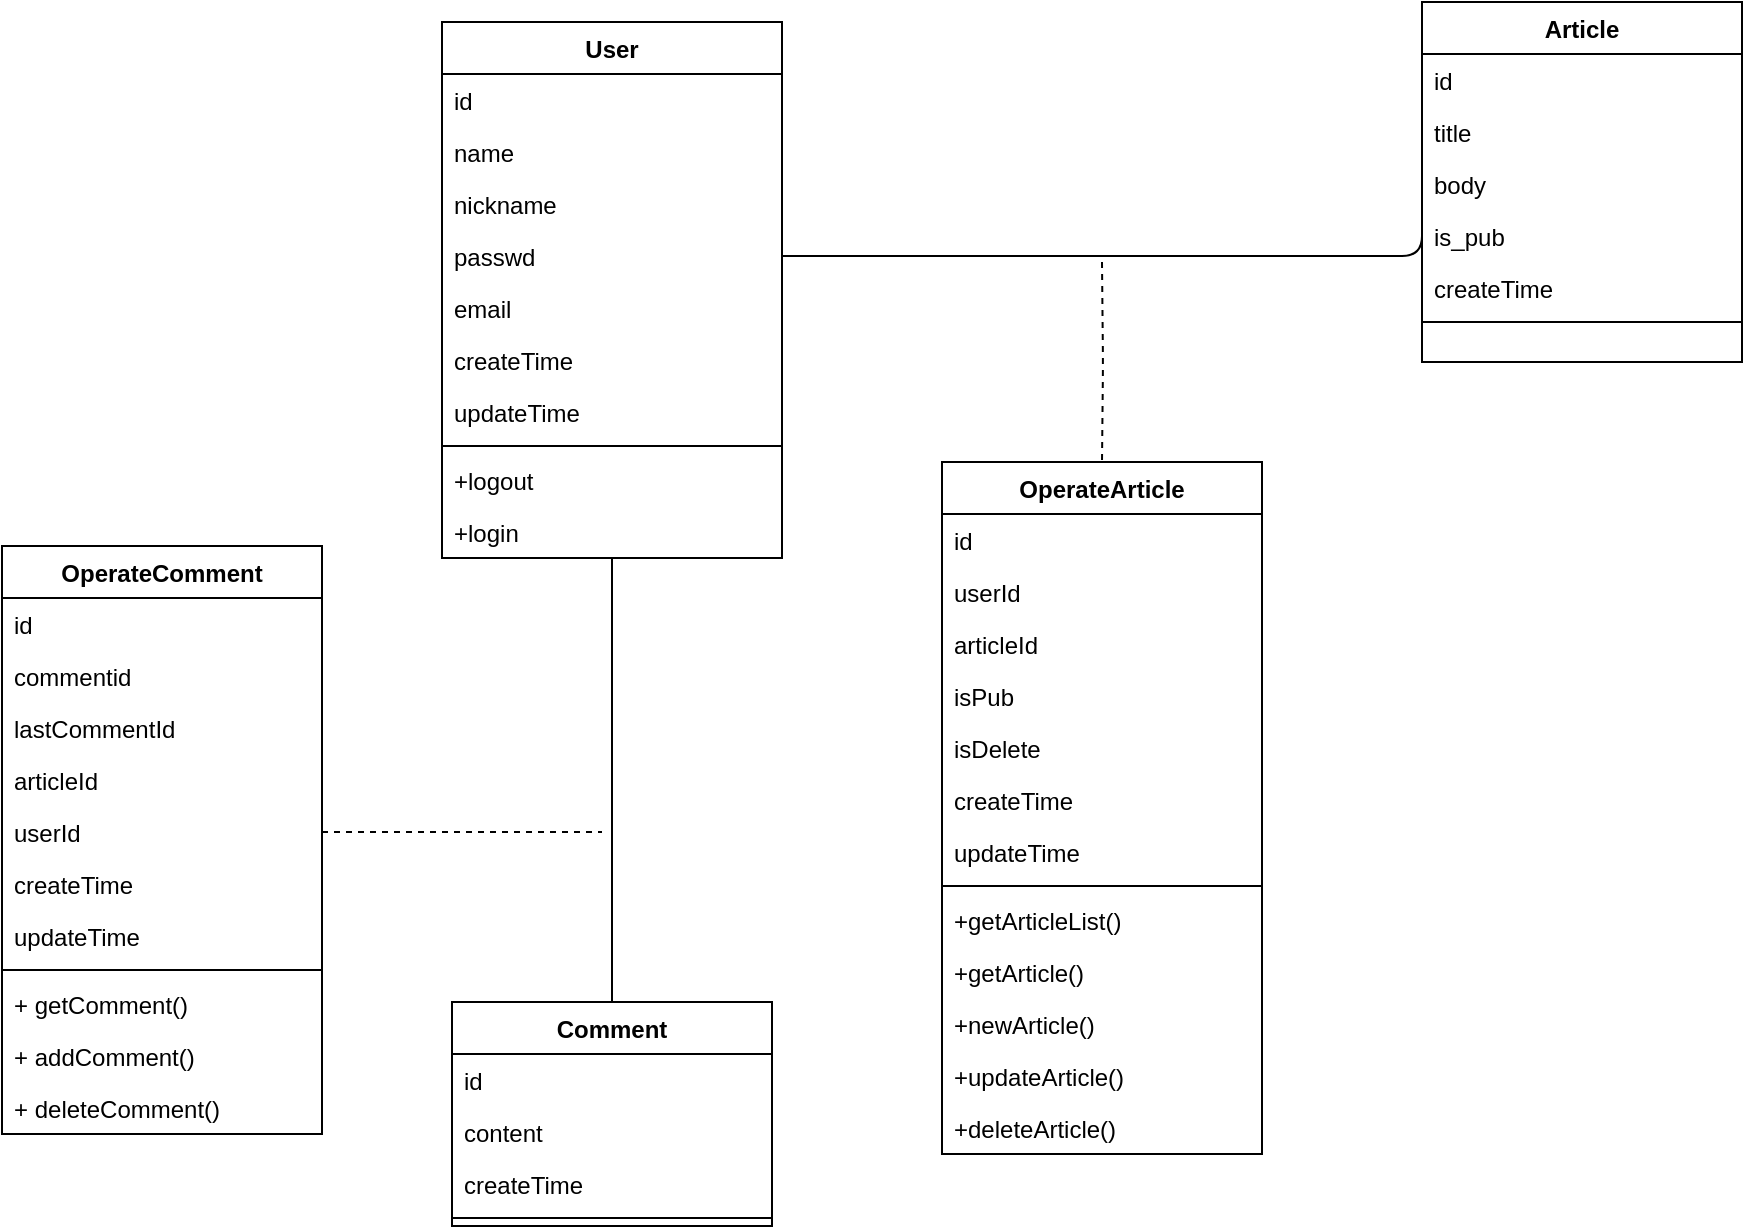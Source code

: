 <mxfile version="13.10.8" type="github">
  <diagram id="C5RBs43oDa-KdzZeNtuy" name="Page-1">
    <mxGraphModel dx="1168" dy="698" grid="1" gridSize="10" guides="1" tooltips="1" connect="1" arrows="1" fold="1" page="1" pageScale="1" pageWidth="3300" pageHeight="4681" math="0" shadow="0">
      <root>
        <mxCell id="WIyWlLk6GJQsqaUBKTNV-0" />
        <mxCell id="WIyWlLk6GJQsqaUBKTNV-1" parent="WIyWlLk6GJQsqaUBKTNV-0" />
        <mxCell id="zkfFHV4jXpPFQw0GAbJ--17" value="Article" style="swimlane;fontStyle=1;align=center;verticalAlign=top;childLayout=stackLayout;horizontal=1;startSize=26;horizontalStack=0;resizeParent=1;resizeLast=0;collapsible=1;marginBottom=0;rounded=0;shadow=0;strokeWidth=1;" parent="WIyWlLk6GJQsqaUBKTNV-1" vertex="1">
          <mxGeometry x="1120" y="30" width="160" height="180" as="geometry">
            <mxRectangle x="550" y="140" width="160" height="26" as="alternateBounds" />
          </mxGeometry>
        </mxCell>
        <mxCell id="zkfFHV4jXpPFQw0GAbJ--18" value="id" style="text;align=left;verticalAlign=top;spacingLeft=4;spacingRight=4;overflow=hidden;rotatable=0;points=[[0,0.5],[1,0.5]];portConstraint=eastwest;" parent="zkfFHV4jXpPFQw0GAbJ--17" vertex="1">
          <mxGeometry y="26" width="160" height="26" as="geometry" />
        </mxCell>
        <mxCell id="zkfFHV4jXpPFQw0GAbJ--22" value="title" style="text;align=left;verticalAlign=top;spacingLeft=4;spacingRight=4;overflow=hidden;rotatable=0;points=[[0,0.5],[1,0.5]];portConstraint=eastwest;rounded=0;shadow=0;html=0;" parent="zkfFHV4jXpPFQw0GAbJ--17" vertex="1">
          <mxGeometry y="52" width="160" height="26" as="geometry" />
        </mxCell>
        <mxCell id="BgD-J9IDnOGc_BUYGDX--12" value="body" style="text;align=left;verticalAlign=top;spacingLeft=4;spacingRight=4;overflow=hidden;rotatable=0;points=[[0,0.5],[1,0.5]];portConstraint=eastwest;rounded=0;shadow=0;html=0;" vertex="1" parent="zkfFHV4jXpPFQw0GAbJ--17">
          <mxGeometry y="78" width="160" height="26" as="geometry" />
        </mxCell>
        <mxCell id="BgD-J9IDnOGc_BUYGDX--13" value="is_pub" style="text;align=left;verticalAlign=top;spacingLeft=4;spacingRight=4;overflow=hidden;rotatable=0;points=[[0,0.5],[1,0.5]];portConstraint=eastwest;rounded=0;shadow=0;html=0;" vertex="1" parent="zkfFHV4jXpPFQw0GAbJ--17">
          <mxGeometry y="104" width="160" height="26" as="geometry" />
        </mxCell>
        <mxCell id="BgD-J9IDnOGc_BUYGDX--93" value="createTime" style="text;align=left;verticalAlign=top;spacingLeft=4;spacingRight=4;overflow=hidden;rotatable=0;points=[[0,0.5],[1,0.5]];portConstraint=eastwest;rounded=0;shadow=0;html=0;" vertex="1" parent="zkfFHV4jXpPFQw0GAbJ--17">
          <mxGeometry y="130" width="160" height="26" as="geometry" />
        </mxCell>
        <mxCell id="zkfFHV4jXpPFQw0GAbJ--23" value="" style="line;html=1;strokeWidth=1;align=left;verticalAlign=middle;spacingTop=-1;spacingLeft=3;spacingRight=3;rotatable=0;labelPosition=right;points=[];portConstraint=eastwest;" parent="zkfFHV4jXpPFQw0GAbJ--17" vertex="1">
          <mxGeometry y="156" width="160" height="8" as="geometry" />
        </mxCell>
        <mxCell id="zkfFHV4jXpPFQw0GAbJ--0" value="User" style="swimlane;fontStyle=1;align=center;verticalAlign=top;childLayout=stackLayout;horizontal=1;startSize=26;horizontalStack=0;resizeParent=1;resizeLast=0;collapsible=1;marginBottom=0;rounded=0;shadow=0;strokeWidth=1;" parent="WIyWlLk6GJQsqaUBKTNV-1" vertex="1">
          <mxGeometry x="630" y="40" width="170" height="268" as="geometry">
            <mxRectangle x="230" y="140" width="160" height="26" as="alternateBounds" />
          </mxGeometry>
        </mxCell>
        <mxCell id="zkfFHV4jXpPFQw0GAbJ--1" value="id" style="text;align=left;verticalAlign=top;spacingLeft=4;spacingRight=4;overflow=hidden;rotatable=0;points=[[0,0.5],[1,0.5]];portConstraint=eastwest;" parent="zkfFHV4jXpPFQw0GAbJ--0" vertex="1">
          <mxGeometry y="26" width="170" height="26" as="geometry" />
        </mxCell>
        <mxCell id="BgD-J9IDnOGc_BUYGDX--3" value="name" style="text;align=left;verticalAlign=top;spacingLeft=4;spacingRight=4;overflow=hidden;rotatable=0;points=[[0,0.5],[1,0.5]];portConstraint=eastwest;" vertex="1" parent="zkfFHV4jXpPFQw0GAbJ--0">
          <mxGeometry y="52" width="170" height="26" as="geometry" />
        </mxCell>
        <mxCell id="zkfFHV4jXpPFQw0GAbJ--2" value="nickname" style="text;align=left;verticalAlign=top;spacingLeft=4;spacingRight=4;overflow=hidden;rotatable=0;points=[[0,0.5],[1,0.5]];portConstraint=eastwest;rounded=0;shadow=0;html=0;" parent="zkfFHV4jXpPFQw0GAbJ--0" vertex="1">
          <mxGeometry y="78" width="170" height="26" as="geometry" />
        </mxCell>
        <mxCell id="BgD-J9IDnOGc_BUYGDX--4" value="passwd" style="text;align=left;verticalAlign=top;spacingLeft=4;spacingRight=4;overflow=hidden;rotatable=0;points=[[0,0.5],[1,0.5]];portConstraint=eastwest;rounded=0;shadow=0;html=0;" vertex="1" parent="zkfFHV4jXpPFQw0GAbJ--0">
          <mxGeometry y="104" width="170" height="26" as="geometry" />
        </mxCell>
        <mxCell id="zkfFHV4jXpPFQw0GAbJ--3" value="email" style="text;align=left;verticalAlign=top;spacingLeft=4;spacingRight=4;overflow=hidden;rotatable=0;points=[[0,0.5],[1,0.5]];portConstraint=eastwest;rounded=0;shadow=0;html=0;" parent="zkfFHV4jXpPFQw0GAbJ--0" vertex="1">
          <mxGeometry y="130" width="170" height="26" as="geometry" />
        </mxCell>
        <mxCell id="BgD-J9IDnOGc_BUYGDX--0" value="createTime" style="text;align=left;verticalAlign=top;spacingLeft=4;spacingRight=4;overflow=hidden;rotatable=0;points=[[0,0.5],[1,0.5]];portConstraint=eastwest;rounded=0;shadow=0;html=0;" vertex="1" parent="zkfFHV4jXpPFQw0GAbJ--0">
          <mxGeometry y="156" width="170" height="26" as="geometry" />
        </mxCell>
        <mxCell id="BgD-J9IDnOGc_BUYGDX--96" value="updateTime" style="text;align=left;verticalAlign=top;spacingLeft=4;spacingRight=4;overflow=hidden;rotatable=0;points=[[0,0.5],[1,0.5]];portConstraint=eastwest;rounded=0;shadow=0;html=0;" vertex="1" parent="zkfFHV4jXpPFQw0GAbJ--0">
          <mxGeometry y="182" width="170" height="26" as="geometry" />
        </mxCell>
        <mxCell id="zkfFHV4jXpPFQw0GAbJ--4" value="" style="line;html=1;strokeWidth=1;align=left;verticalAlign=middle;spacingTop=-1;spacingLeft=3;spacingRight=3;rotatable=0;labelPosition=right;points=[];portConstraint=eastwest;" parent="zkfFHV4jXpPFQw0GAbJ--0" vertex="1">
          <mxGeometry y="208" width="170" height="8" as="geometry" />
        </mxCell>
        <mxCell id="zkfFHV4jXpPFQw0GAbJ--5" value="+logout" style="text;align=left;verticalAlign=top;spacingLeft=4;spacingRight=4;overflow=hidden;rotatable=0;points=[[0,0.5],[1,0.5]];portConstraint=eastwest;" parent="zkfFHV4jXpPFQw0GAbJ--0" vertex="1">
          <mxGeometry y="216" width="170" height="26" as="geometry" />
        </mxCell>
        <mxCell id="BgD-J9IDnOGc_BUYGDX--2" value="+login" style="text;align=left;verticalAlign=top;spacingLeft=4;spacingRight=4;overflow=hidden;rotatable=0;points=[[0,0.5],[1,0.5]];portConstraint=eastwest;" vertex="1" parent="zkfFHV4jXpPFQw0GAbJ--0">
          <mxGeometry y="242" width="170" height="26" as="geometry" />
        </mxCell>
        <mxCell id="BgD-J9IDnOGc_BUYGDX--18" value="" style="endArrow=none;html=1;edgeStyle=orthogonalEdgeStyle;exitX=1;exitY=0.5;exitDx=0;exitDy=0;entryX=0;entryY=0.808;entryDx=0;entryDy=0;entryPerimeter=0;" edge="1" parent="WIyWlLk6GJQsqaUBKTNV-1" source="BgD-J9IDnOGc_BUYGDX--4" target="BgD-J9IDnOGc_BUYGDX--12">
          <mxGeometry relative="1" as="geometry">
            <mxPoint x="820" y="220.5" as="sourcePoint" />
            <mxPoint x="980" y="220.5" as="targetPoint" />
            <Array as="points">
              <mxPoint x="1120" y="157" />
            </Array>
          </mxGeometry>
        </mxCell>
        <mxCell id="BgD-J9IDnOGc_BUYGDX--41" value="" style="endArrow=none;html=1;edgeStyle=orthogonalEdgeStyle;dashed=1;entryX=0.5;entryY=0;entryDx=0;entryDy=0;" edge="1" parent="WIyWlLk6GJQsqaUBKTNV-1" target="BgD-J9IDnOGc_BUYGDX--48">
          <mxGeometry relative="1" as="geometry">
            <mxPoint x="960" y="160" as="sourcePoint" />
            <mxPoint x="970" y="400" as="targetPoint" />
          </mxGeometry>
        </mxCell>
        <mxCell id="BgD-J9IDnOGc_BUYGDX--48" value="OperateArticle" style="swimlane;fontStyle=1;align=center;verticalAlign=top;childLayout=stackLayout;horizontal=1;startSize=26;horizontalStack=0;resizeParent=1;resizeParentMax=0;resizeLast=0;collapsible=1;marginBottom=0;" vertex="1" parent="WIyWlLk6GJQsqaUBKTNV-1">
          <mxGeometry x="880" y="260" width="160" height="346" as="geometry" />
        </mxCell>
        <mxCell id="BgD-J9IDnOGc_BUYGDX--57" value="id" style="text;strokeColor=none;fillColor=none;align=left;verticalAlign=top;spacingLeft=4;spacingRight=4;overflow=hidden;rotatable=0;points=[[0,0.5],[1,0.5]];portConstraint=eastwest;" vertex="1" parent="BgD-J9IDnOGc_BUYGDX--48">
          <mxGeometry y="26" width="160" height="26" as="geometry" />
        </mxCell>
        <mxCell id="BgD-J9IDnOGc_BUYGDX--91" value="userId" style="text;strokeColor=none;fillColor=none;align=left;verticalAlign=top;spacingLeft=4;spacingRight=4;overflow=hidden;rotatable=0;points=[[0,0.5],[1,0.5]];portConstraint=eastwest;" vertex="1" parent="BgD-J9IDnOGc_BUYGDX--48">
          <mxGeometry y="52" width="160" height="26" as="geometry" />
        </mxCell>
        <mxCell id="BgD-J9IDnOGc_BUYGDX--92" value="articleId" style="text;strokeColor=none;fillColor=none;align=left;verticalAlign=top;spacingLeft=4;spacingRight=4;overflow=hidden;rotatable=0;points=[[0,0.5],[1,0.5]];portConstraint=eastwest;" vertex="1" parent="BgD-J9IDnOGc_BUYGDX--48">
          <mxGeometry y="78" width="160" height="26" as="geometry" />
        </mxCell>
        <mxCell id="BgD-J9IDnOGc_BUYGDX--87" value="isPub" style="text;strokeColor=none;fillColor=none;align=left;verticalAlign=top;spacingLeft=4;spacingRight=4;overflow=hidden;rotatable=0;points=[[0,0.5],[1,0.5]];portConstraint=eastwest;" vertex="1" parent="BgD-J9IDnOGc_BUYGDX--48">
          <mxGeometry y="104" width="160" height="26" as="geometry" />
        </mxCell>
        <mxCell id="BgD-J9IDnOGc_BUYGDX--90" value="isDelete" style="text;strokeColor=none;fillColor=none;align=left;verticalAlign=top;spacingLeft=4;spacingRight=4;overflow=hidden;rotatable=0;points=[[0,0.5],[1,0.5]];portConstraint=eastwest;" vertex="1" parent="BgD-J9IDnOGc_BUYGDX--48">
          <mxGeometry y="130" width="160" height="26" as="geometry" />
        </mxCell>
        <mxCell id="BgD-J9IDnOGc_BUYGDX--88" value="createTime" style="text;strokeColor=none;fillColor=none;align=left;verticalAlign=top;spacingLeft=4;spacingRight=4;overflow=hidden;rotatable=0;points=[[0,0.5],[1,0.5]];portConstraint=eastwest;" vertex="1" parent="BgD-J9IDnOGc_BUYGDX--48">
          <mxGeometry y="156" width="160" height="26" as="geometry" />
        </mxCell>
        <mxCell id="BgD-J9IDnOGc_BUYGDX--89" value="updateTime" style="text;strokeColor=none;fillColor=none;align=left;verticalAlign=top;spacingLeft=4;spacingRight=4;overflow=hidden;rotatable=0;points=[[0,0.5],[1,0.5]];portConstraint=eastwest;" vertex="1" parent="BgD-J9IDnOGc_BUYGDX--48">
          <mxGeometry y="182" width="160" height="26" as="geometry" />
        </mxCell>
        <mxCell id="BgD-J9IDnOGc_BUYGDX--50" value="" style="line;strokeWidth=1;fillColor=none;align=left;verticalAlign=middle;spacingTop=-1;spacingLeft=3;spacingRight=3;rotatable=0;labelPosition=right;points=[];portConstraint=eastwest;" vertex="1" parent="BgD-J9IDnOGc_BUYGDX--48">
          <mxGeometry y="208" width="160" height="8" as="geometry" />
        </mxCell>
        <mxCell id="BgD-J9IDnOGc_BUYGDX--51" value="+getArticleList()" style="text;strokeColor=none;fillColor=none;align=left;verticalAlign=top;spacingLeft=4;spacingRight=4;overflow=hidden;rotatable=0;points=[[0,0.5],[1,0.5]];portConstraint=eastwest;" vertex="1" parent="BgD-J9IDnOGc_BUYGDX--48">
          <mxGeometry y="216" width="160" height="26" as="geometry" />
        </mxCell>
        <mxCell id="BgD-J9IDnOGc_BUYGDX--53" value="+getArticle()" style="text;strokeColor=none;fillColor=none;align=left;verticalAlign=top;spacingLeft=4;spacingRight=4;overflow=hidden;rotatable=0;points=[[0,0.5],[1,0.5]];portConstraint=eastwest;" vertex="1" parent="BgD-J9IDnOGc_BUYGDX--48">
          <mxGeometry y="242" width="160" height="26" as="geometry" />
        </mxCell>
        <mxCell id="BgD-J9IDnOGc_BUYGDX--54" value="+newArticle()" style="text;strokeColor=none;fillColor=none;align=left;verticalAlign=top;spacingLeft=4;spacingRight=4;overflow=hidden;rotatable=0;points=[[0,0.5],[1,0.5]];portConstraint=eastwest;" vertex="1" parent="BgD-J9IDnOGc_BUYGDX--48">
          <mxGeometry y="268" width="160" height="26" as="geometry" />
        </mxCell>
        <mxCell id="BgD-J9IDnOGc_BUYGDX--55" value="+updateArticle()" style="text;strokeColor=none;fillColor=none;align=left;verticalAlign=top;spacingLeft=4;spacingRight=4;overflow=hidden;rotatable=0;points=[[0,0.5],[1,0.5]];portConstraint=eastwest;" vertex="1" parent="BgD-J9IDnOGc_BUYGDX--48">
          <mxGeometry y="294" width="160" height="26" as="geometry" />
        </mxCell>
        <mxCell id="BgD-J9IDnOGc_BUYGDX--56" value="+deleteArticle()" style="text;strokeColor=none;fillColor=none;align=left;verticalAlign=top;spacingLeft=4;spacingRight=4;overflow=hidden;rotatable=0;points=[[0,0.5],[1,0.5]];portConstraint=eastwest;" vertex="1" parent="BgD-J9IDnOGc_BUYGDX--48">
          <mxGeometry y="320" width="160" height="26" as="geometry" />
        </mxCell>
        <mxCell id="BgD-J9IDnOGc_BUYGDX--60" value="Comment" style="swimlane;fontStyle=1;align=center;verticalAlign=top;childLayout=stackLayout;horizontal=1;startSize=26;horizontalStack=0;resizeParent=1;resizeParentMax=0;resizeLast=0;collapsible=1;marginBottom=0;" vertex="1" parent="WIyWlLk6GJQsqaUBKTNV-1">
          <mxGeometry x="635" y="530" width="160" height="112" as="geometry" />
        </mxCell>
        <mxCell id="BgD-J9IDnOGc_BUYGDX--61" value="id" style="text;strokeColor=none;fillColor=none;align=left;verticalAlign=top;spacingLeft=4;spacingRight=4;overflow=hidden;rotatable=0;points=[[0,0.5],[1,0.5]];portConstraint=eastwest;" vertex="1" parent="BgD-J9IDnOGc_BUYGDX--60">
          <mxGeometry y="26" width="160" height="26" as="geometry" />
        </mxCell>
        <mxCell id="BgD-J9IDnOGc_BUYGDX--71" value="content" style="text;strokeColor=none;fillColor=none;align=left;verticalAlign=top;spacingLeft=4;spacingRight=4;overflow=hidden;rotatable=0;points=[[0,0.5],[1,0.5]];portConstraint=eastwest;" vertex="1" parent="BgD-J9IDnOGc_BUYGDX--60">
          <mxGeometry y="52" width="160" height="26" as="geometry" />
        </mxCell>
        <mxCell id="BgD-J9IDnOGc_BUYGDX--70" value="createTime" style="text;strokeColor=none;fillColor=none;align=left;verticalAlign=top;spacingLeft=4;spacingRight=4;overflow=hidden;rotatable=0;points=[[0,0.5],[1,0.5]];portConstraint=eastwest;" vertex="1" parent="BgD-J9IDnOGc_BUYGDX--60">
          <mxGeometry y="78" width="160" height="26" as="geometry" />
        </mxCell>
        <mxCell id="BgD-J9IDnOGc_BUYGDX--62" value="" style="line;strokeWidth=1;fillColor=none;align=left;verticalAlign=middle;spacingTop=-1;spacingLeft=3;spacingRight=3;rotatable=0;labelPosition=right;points=[];portConstraint=eastwest;" vertex="1" parent="BgD-J9IDnOGc_BUYGDX--60">
          <mxGeometry y="104" width="160" height="8" as="geometry" />
        </mxCell>
        <mxCell id="BgD-J9IDnOGc_BUYGDX--72" value="" style="endArrow=none;html=1;edgeStyle=orthogonalEdgeStyle;entryX=0.5;entryY=0;entryDx=0;entryDy=0;exitX=0.5;exitY=1;exitDx=0;exitDy=0;" edge="1" parent="WIyWlLk6GJQsqaUBKTNV-1" source="zkfFHV4jXpPFQw0GAbJ--0" target="BgD-J9IDnOGc_BUYGDX--60">
          <mxGeometry relative="1" as="geometry">
            <mxPoint x="560" y="350" as="sourcePoint" />
            <mxPoint x="1130" y="221.008" as="targetPoint" />
            <Array as="points">
              <mxPoint x="715" y="410" />
              <mxPoint x="715" y="410" />
            </Array>
          </mxGeometry>
        </mxCell>
        <mxCell id="BgD-J9IDnOGc_BUYGDX--76" value="OperateComment" style="swimlane;fontStyle=1;align=center;verticalAlign=top;childLayout=stackLayout;horizontal=1;startSize=26;horizontalStack=0;resizeParent=1;resizeParentMax=0;resizeLast=0;collapsible=1;marginBottom=0;" vertex="1" parent="WIyWlLk6GJQsqaUBKTNV-1">
          <mxGeometry x="410" y="302" width="160" height="294" as="geometry" />
        </mxCell>
        <mxCell id="BgD-J9IDnOGc_BUYGDX--77" value="id" style="text;strokeColor=none;fillColor=none;align=left;verticalAlign=top;spacingLeft=4;spacingRight=4;overflow=hidden;rotatable=0;points=[[0,0.5],[1,0.5]];portConstraint=eastwest;" vertex="1" parent="BgD-J9IDnOGc_BUYGDX--76">
          <mxGeometry y="26" width="160" height="26" as="geometry" />
        </mxCell>
        <mxCell id="BgD-J9IDnOGc_BUYGDX--78" value="commentid" style="text;strokeColor=none;fillColor=none;align=left;verticalAlign=top;spacingLeft=4;spacingRight=4;overflow=hidden;rotatable=0;points=[[0,0.5],[1,0.5]];portConstraint=eastwest;" vertex="1" parent="BgD-J9IDnOGc_BUYGDX--76">
          <mxGeometry y="52" width="160" height="26" as="geometry" />
        </mxCell>
        <mxCell id="BgD-J9IDnOGc_BUYGDX--94" value="lastCommentId" style="text;strokeColor=none;fillColor=none;align=left;verticalAlign=top;spacingLeft=4;spacingRight=4;overflow=hidden;rotatable=0;points=[[0,0.5],[1,0.5]];portConstraint=eastwest;" vertex="1" parent="BgD-J9IDnOGc_BUYGDX--76">
          <mxGeometry y="78" width="160" height="26" as="geometry" />
        </mxCell>
        <mxCell id="BgD-J9IDnOGc_BUYGDX--95" value="articleId" style="text;strokeColor=none;fillColor=none;align=left;verticalAlign=top;spacingLeft=4;spacingRight=4;overflow=hidden;rotatable=0;points=[[0,0.5],[1,0.5]];portConstraint=eastwest;" vertex="1" parent="BgD-J9IDnOGc_BUYGDX--76">
          <mxGeometry y="104" width="160" height="26" as="geometry" />
        </mxCell>
        <mxCell id="BgD-J9IDnOGc_BUYGDX--79" value="userId" style="text;strokeColor=none;fillColor=none;align=left;verticalAlign=top;spacingLeft=4;spacingRight=4;overflow=hidden;rotatable=0;points=[[0,0.5],[1,0.5]];portConstraint=eastwest;" vertex="1" parent="BgD-J9IDnOGc_BUYGDX--76">
          <mxGeometry y="130" width="160" height="26" as="geometry" />
        </mxCell>
        <mxCell id="BgD-J9IDnOGc_BUYGDX--80" value="createTime" style="text;strokeColor=none;fillColor=none;align=left;verticalAlign=top;spacingLeft=4;spacingRight=4;overflow=hidden;rotatable=0;points=[[0,0.5],[1,0.5]];portConstraint=eastwest;" vertex="1" parent="BgD-J9IDnOGc_BUYGDX--76">
          <mxGeometry y="156" width="160" height="26" as="geometry" />
        </mxCell>
        <mxCell id="BgD-J9IDnOGc_BUYGDX--81" value="updateTime" style="text;strokeColor=none;fillColor=none;align=left;verticalAlign=top;spacingLeft=4;spacingRight=4;overflow=hidden;rotatable=0;points=[[0,0.5],[1,0.5]];portConstraint=eastwest;" vertex="1" parent="BgD-J9IDnOGc_BUYGDX--76">
          <mxGeometry y="182" width="160" height="26" as="geometry" />
        </mxCell>
        <mxCell id="BgD-J9IDnOGc_BUYGDX--82" value="" style="line;strokeWidth=1;fillColor=none;align=left;verticalAlign=middle;spacingTop=-1;spacingLeft=3;spacingRight=3;rotatable=0;labelPosition=right;points=[];portConstraint=eastwest;" vertex="1" parent="BgD-J9IDnOGc_BUYGDX--76">
          <mxGeometry y="208" width="160" height="8" as="geometry" />
        </mxCell>
        <mxCell id="BgD-J9IDnOGc_BUYGDX--83" value="+ getComment()" style="text;strokeColor=none;fillColor=none;align=left;verticalAlign=top;spacingLeft=4;spacingRight=4;overflow=hidden;rotatable=0;points=[[0,0.5],[1,0.5]];portConstraint=eastwest;" vertex="1" parent="BgD-J9IDnOGc_BUYGDX--76">
          <mxGeometry y="216" width="160" height="26" as="geometry" />
        </mxCell>
        <mxCell id="BgD-J9IDnOGc_BUYGDX--84" value="+ addComment()" style="text;strokeColor=none;fillColor=none;align=left;verticalAlign=top;spacingLeft=4;spacingRight=4;overflow=hidden;rotatable=0;points=[[0,0.5],[1,0.5]];portConstraint=eastwest;" vertex="1" parent="BgD-J9IDnOGc_BUYGDX--76">
          <mxGeometry y="242" width="160" height="26" as="geometry" />
        </mxCell>
        <mxCell id="BgD-J9IDnOGc_BUYGDX--85" value="+ deleteComment()" style="text;strokeColor=none;fillColor=none;align=left;verticalAlign=top;spacingLeft=4;spacingRight=4;overflow=hidden;rotatable=0;points=[[0,0.5],[1,0.5]];portConstraint=eastwest;" vertex="1" parent="BgD-J9IDnOGc_BUYGDX--76">
          <mxGeometry y="268" width="160" height="26" as="geometry" />
        </mxCell>
        <mxCell id="BgD-J9IDnOGc_BUYGDX--86" value="" style="endArrow=none;html=1;edgeStyle=orthogonalEdgeStyle;dashed=1;exitX=1;exitY=0.5;exitDx=0;exitDy=0;" edge="1" parent="WIyWlLk6GJQsqaUBKTNV-1" source="BgD-J9IDnOGc_BUYGDX--79">
          <mxGeometry relative="1" as="geometry">
            <mxPoint x="630" y="340" as="sourcePoint" />
            <mxPoint x="710" y="445" as="targetPoint" />
          </mxGeometry>
        </mxCell>
      </root>
    </mxGraphModel>
  </diagram>
</mxfile>
